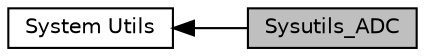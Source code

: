 digraph "Sysutils_ADC"
{
  edge [fontname="Helvetica",fontsize="10",labelfontname="Helvetica",labelfontsize="10"];
  node [fontname="Helvetica",fontsize="10",shape=box];
  rankdir=LR;
  Node1 [label="Sysutils_ADC",height=0.2,width=0.4,color="black", fillcolor="grey75", style="filled", fontcolor="black",tooltip="模数转化模块"];
  Node2 [label="System Utils",height=0.2,width=0.4,color="black", fillcolor="white", style="filled",URL="$group__sysutils.html",tooltip=" "];
  Node2->Node1 [shape=plaintext, dir="back", style="solid"];
}
